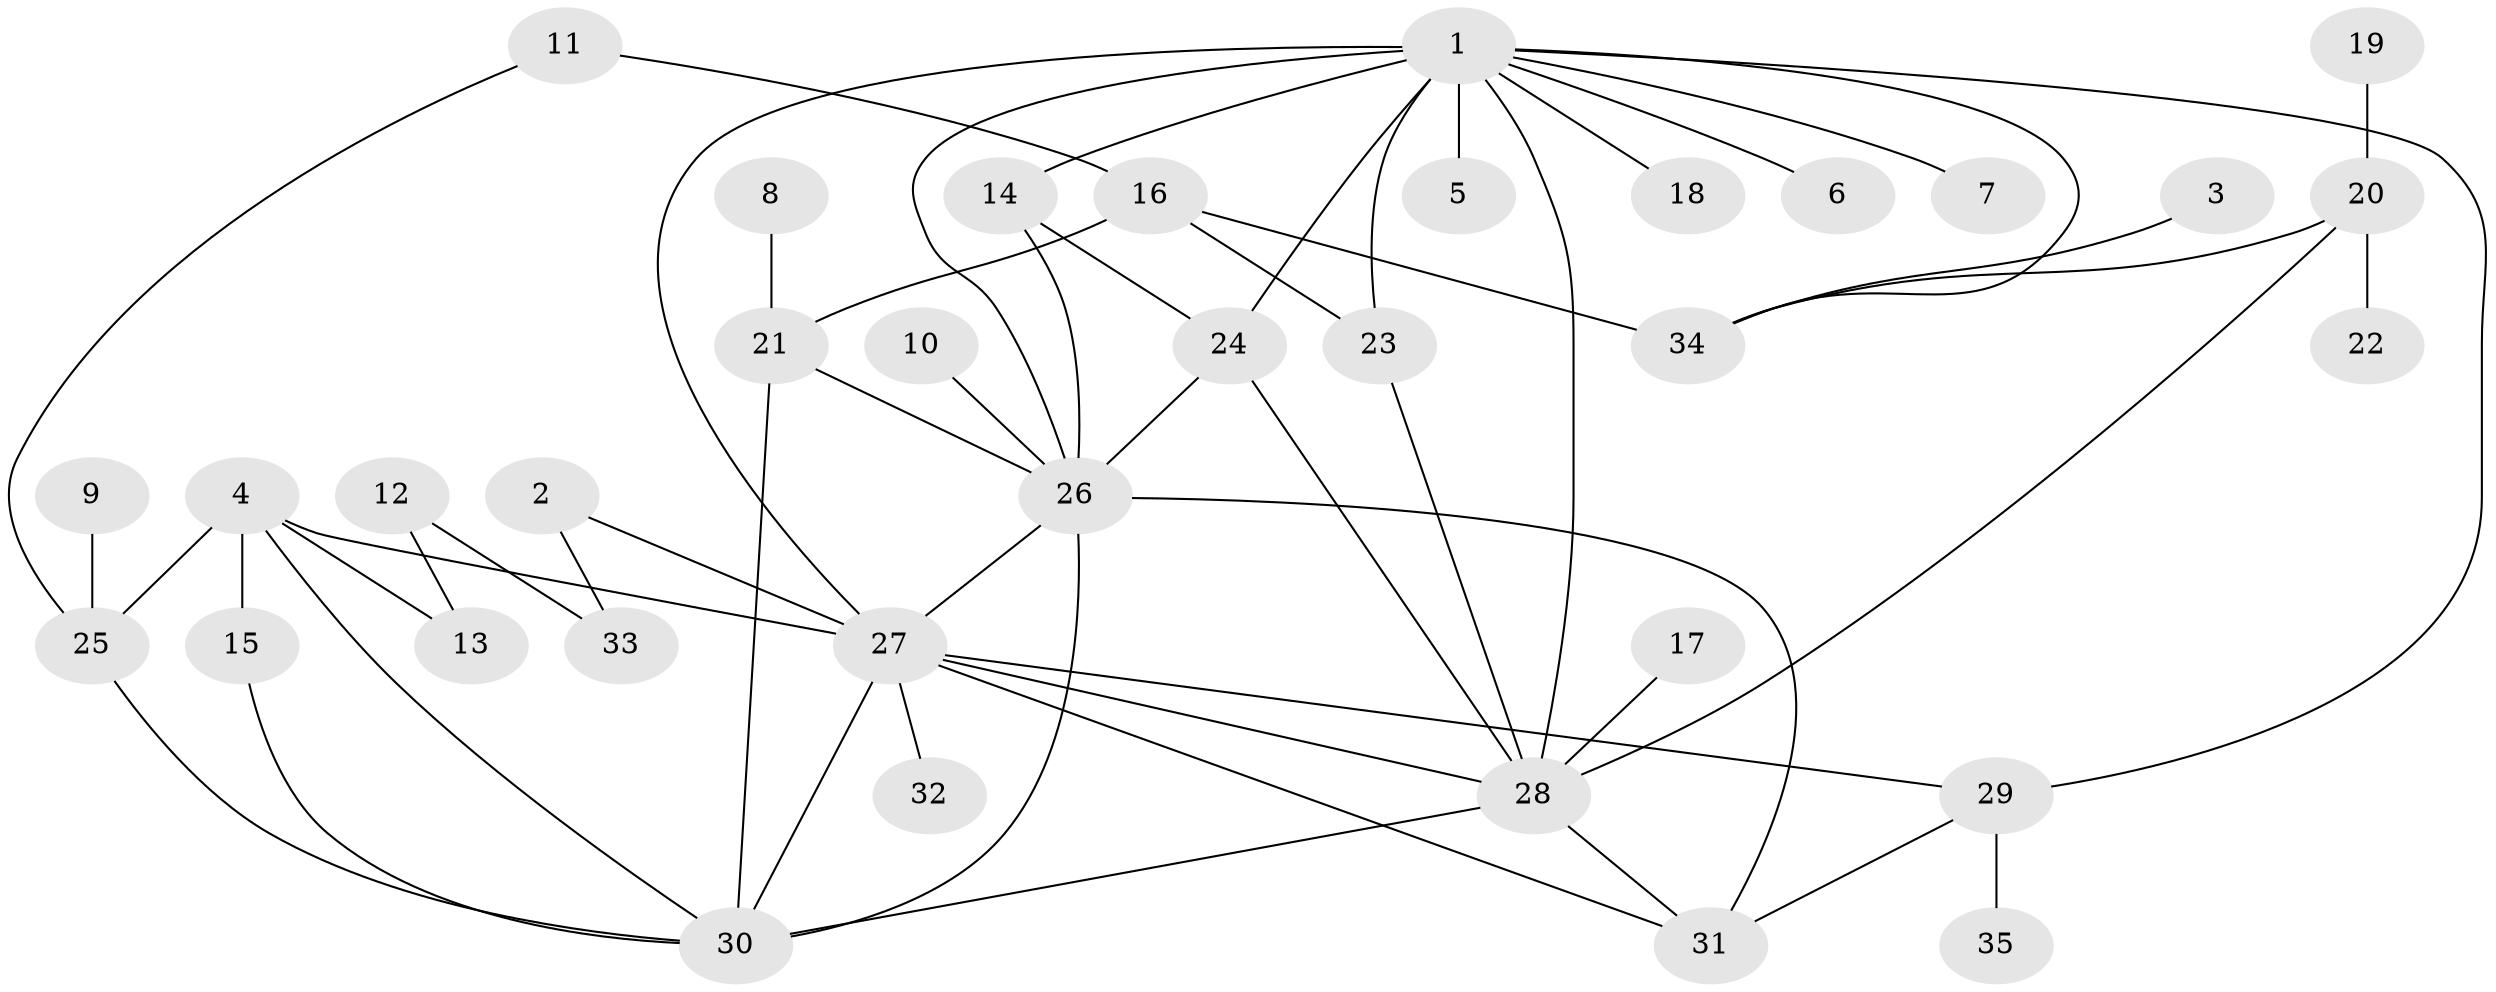 // original degree distribution, {7: 0.014285714285714285, 6: 0.04285714285714286, 2: 0.2714285714285714, 4: 0.14285714285714285, 5: 0.07142857142857142, 3: 0.18571428571428572, 1: 0.2714285714285714}
// Generated by graph-tools (version 1.1) at 2025/25/03/09/25 03:25:36]
// undirected, 35 vertices, 56 edges
graph export_dot {
graph [start="1"]
  node [color=gray90,style=filled];
  1;
  2;
  3;
  4;
  5;
  6;
  7;
  8;
  9;
  10;
  11;
  12;
  13;
  14;
  15;
  16;
  17;
  18;
  19;
  20;
  21;
  22;
  23;
  24;
  25;
  26;
  27;
  28;
  29;
  30;
  31;
  32;
  33;
  34;
  35;
  1 -- 5 [weight=1.0];
  1 -- 6 [weight=1.0];
  1 -- 7 [weight=1.0];
  1 -- 14 [weight=1.0];
  1 -- 18 [weight=1.0];
  1 -- 23 [weight=1.0];
  1 -- 24 [weight=1.0];
  1 -- 26 [weight=1.0];
  1 -- 27 [weight=2.0];
  1 -- 28 [weight=1.0];
  1 -- 29 [weight=1.0];
  1 -- 34 [weight=1.0];
  2 -- 27 [weight=1.0];
  2 -- 33 [weight=1.0];
  3 -- 34 [weight=1.0];
  4 -- 13 [weight=1.0];
  4 -- 15 [weight=2.0];
  4 -- 25 [weight=1.0];
  4 -- 27 [weight=1.0];
  4 -- 30 [weight=1.0];
  8 -- 21 [weight=1.0];
  9 -- 25 [weight=1.0];
  10 -- 26 [weight=1.0];
  11 -- 16 [weight=1.0];
  11 -- 25 [weight=1.0];
  12 -- 13 [weight=1.0];
  12 -- 33 [weight=1.0];
  14 -- 24 [weight=1.0];
  14 -- 26 [weight=1.0];
  15 -- 30 [weight=1.0];
  16 -- 21 [weight=1.0];
  16 -- 23 [weight=1.0];
  16 -- 34 [weight=1.0];
  17 -- 28 [weight=1.0];
  19 -- 20 [weight=1.0];
  20 -- 22 [weight=1.0];
  20 -- 28 [weight=1.0];
  20 -- 34 [weight=1.0];
  21 -- 26 [weight=1.0];
  21 -- 30 [weight=1.0];
  23 -- 28 [weight=1.0];
  24 -- 26 [weight=1.0];
  24 -- 28 [weight=1.0];
  25 -- 30 [weight=1.0];
  26 -- 27 [weight=1.0];
  26 -- 30 [weight=1.0];
  26 -- 31 [weight=1.0];
  27 -- 28 [weight=1.0];
  27 -- 29 [weight=1.0];
  27 -- 30 [weight=1.0];
  27 -- 31 [weight=1.0];
  27 -- 32 [weight=1.0];
  28 -- 30 [weight=1.0];
  28 -- 31 [weight=1.0];
  29 -- 31 [weight=1.0];
  29 -- 35 [weight=1.0];
}
